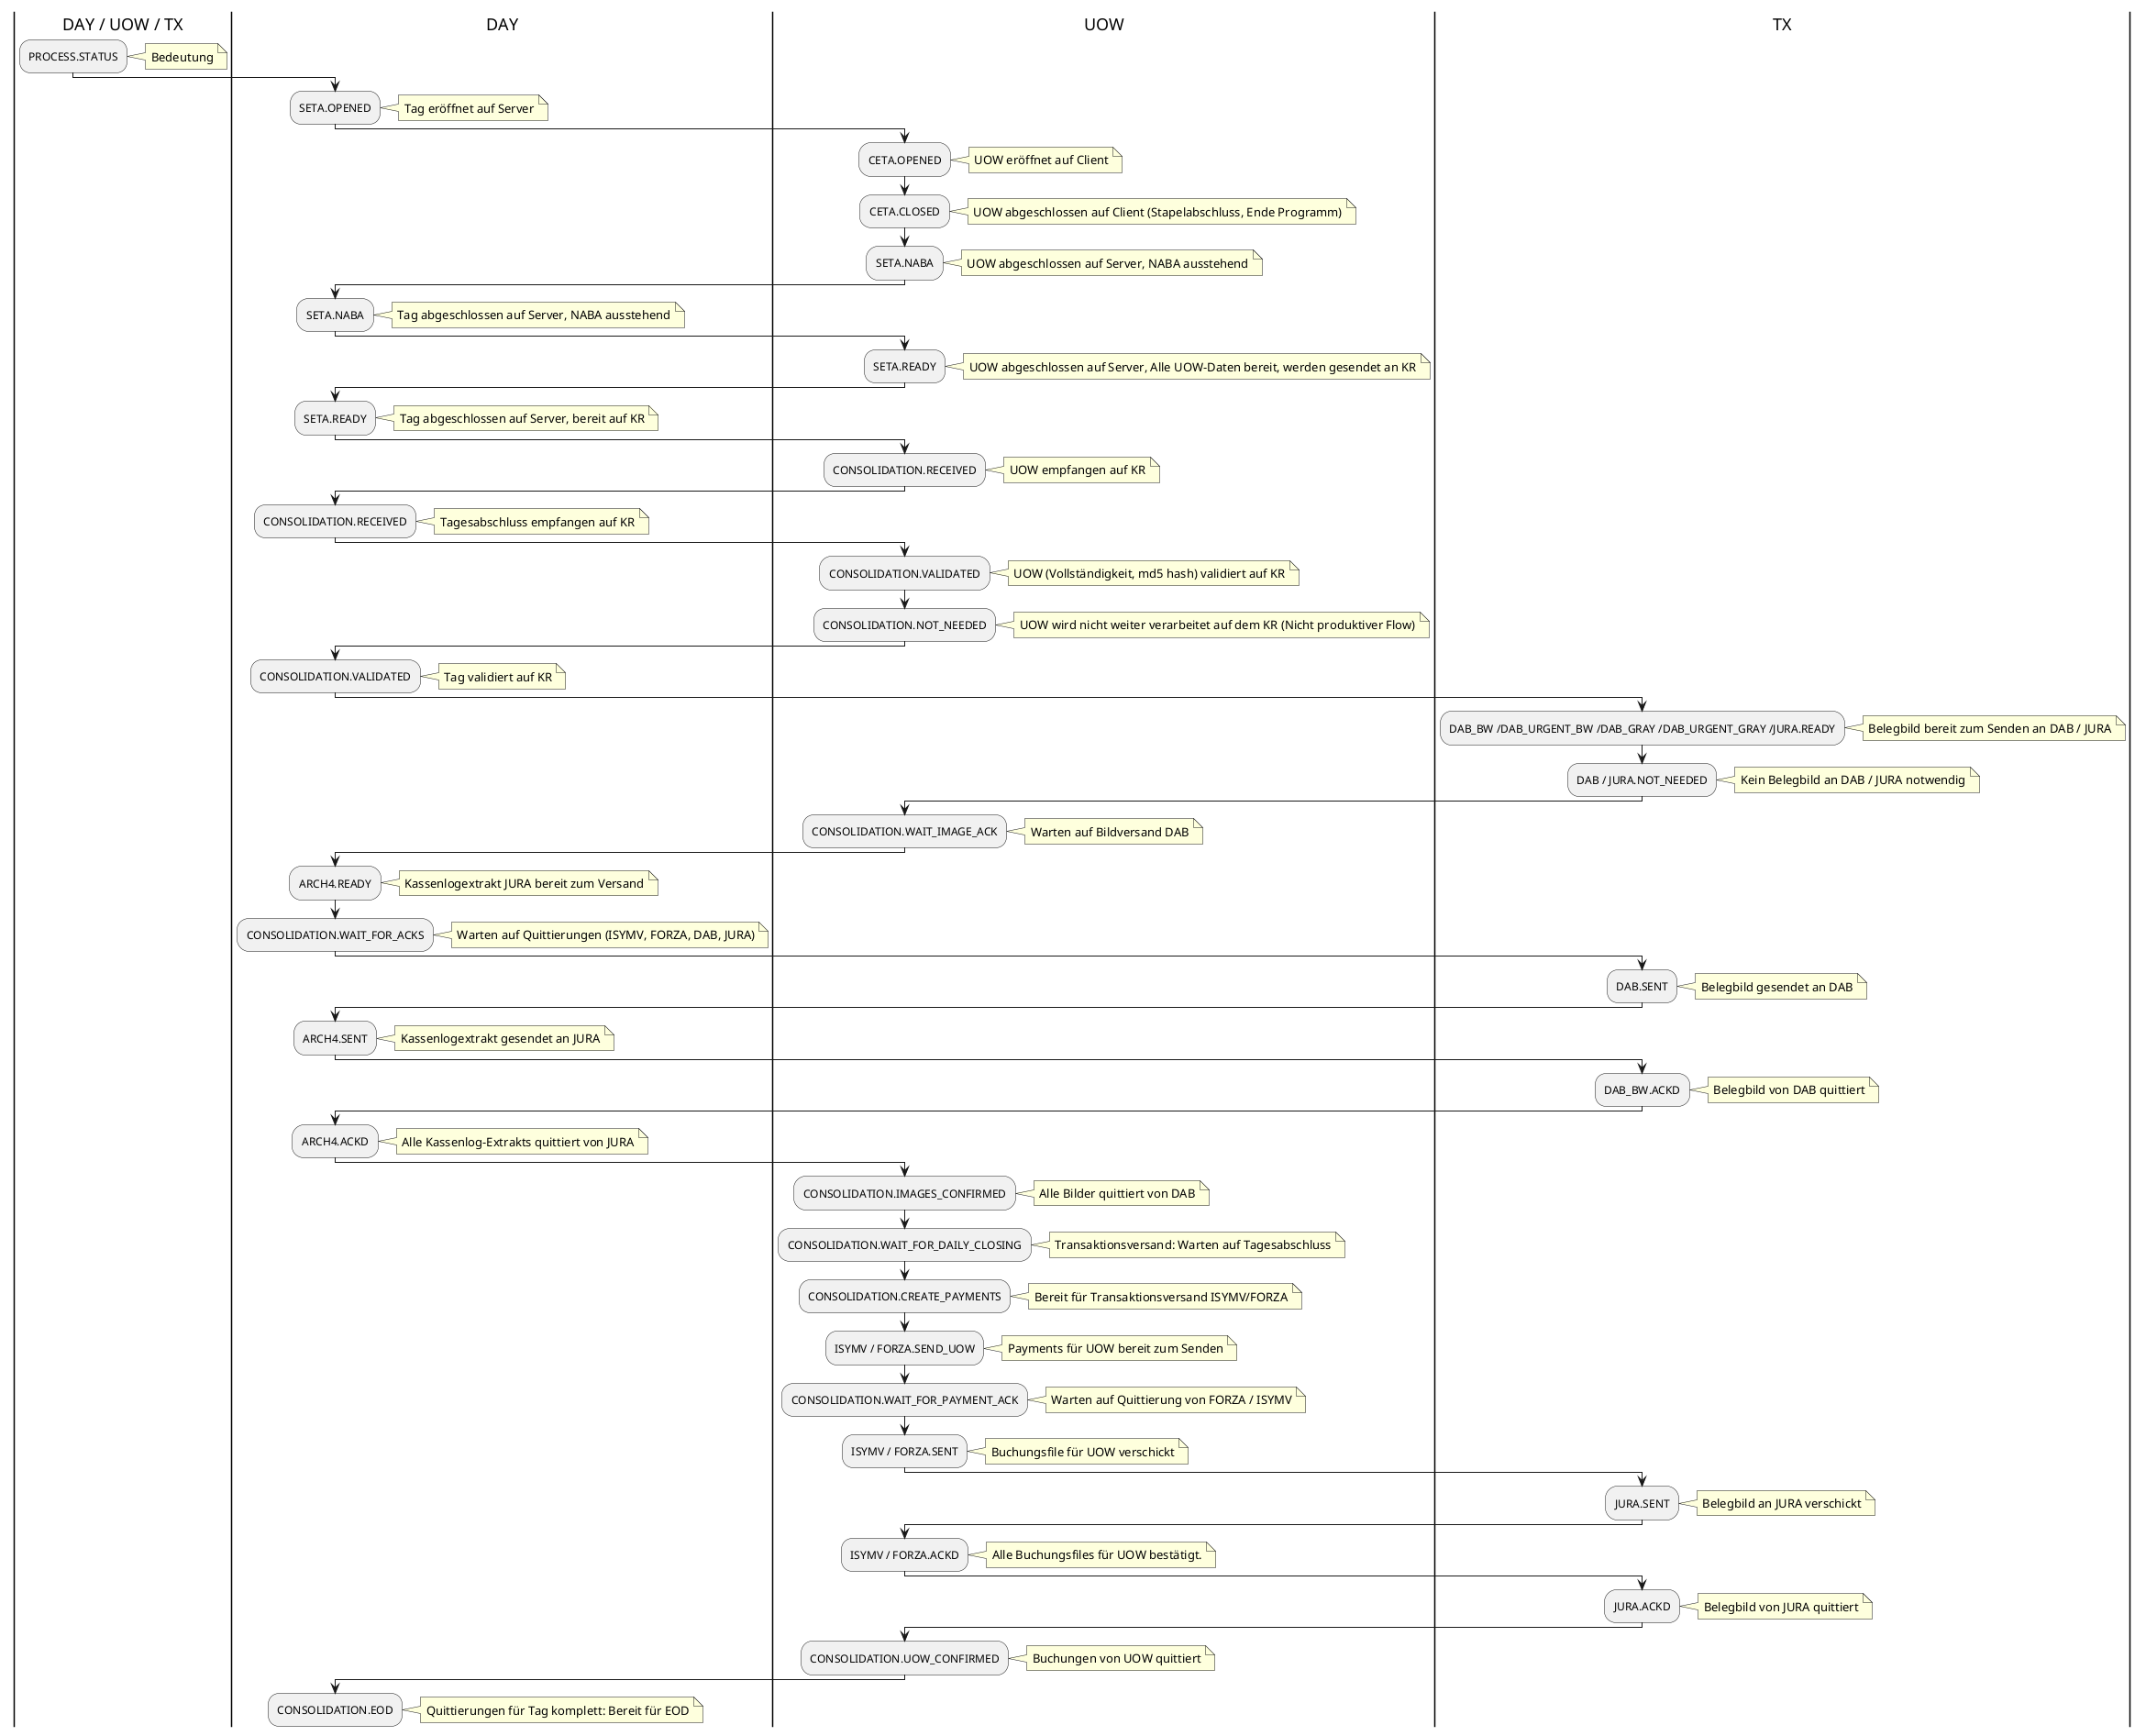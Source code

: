 @startuml
|DAY / UOW / TX|
:PROCESS.STATUS;
note right
  Bedeutung
end note
|DAY|
:SETA.OPENED;
note right
  Tag eröffnet auf Server
end note
|UOW|
:CETA.OPENED;
note right
  UOW eröffnet auf Client
end note
|UOW|
:CETA.CLOSED;
note right
  UOW abgeschlossen auf Client (Stapelabschluss, Ende Programm)
end note
|UOW|
:SETA.NABA;
note right
  UOW abgeschlossen auf Server, NABA ausstehend
end note
|DAY|
:SETA.NABA;
note right
  Tag abgeschlossen auf Server, NABA ausstehend
end note
|UOW|
:SETA.READY;
note right
  UOW abgeschlossen auf Server, Alle UOW-Daten bereit, werden gesendet an KR
end note
|DAY|
:SETA.READY;
note right
  Tag abgeschlossen auf Server, bereit auf KR
end note
|UOW|
:CONSOLIDATION.RECEIVED;
note right
  UOW empfangen auf KR
end note
|DAY|
:CONSOLIDATION.RECEIVED;
note right
  Tagesabschluss empfangen auf KR
end note
|UOW|
:CONSOLIDATION.VALIDATED;
note right
  UOW (Vollständigkeit, md5 hash) validiert auf KR
end note
|UOW|
:CONSOLIDATION.NOT_NEEDED;
note right
  UOW wird nicht weiter verarbeitet auf dem KR (Nicht produktiver Flow)
end note
|DAY|
:CONSOLIDATION.VALIDATED;
note right
  Tag validiert auf KR
end note
|TX|
:DAB_BW /DAB_URGENT_BW /DAB_GRAY /DAB_URGENT_GRAY /JURA.READY;
note right
  Belegbild bereit zum Senden an DAB / JURA
end note
|TX|
:DAB / JURA.NOT_NEEDED;
note right
  Kein Belegbild an DAB / JURA notwendig
end note
|UOW|
:CONSOLIDATION.WAIT_IMAGE_ACK;
note right
  Warten auf Bildversand DAB
end note
|DAY|
:ARCH4.READY;
note right
  Kassenlogextrakt JURA bereit zum Versand
end note
|DAY|
:CONSOLIDATION.WAIT_FOR_ACKS;
note right
  Warten auf Quittierungen (ISYMV, FORZA, DAB, JURA)
end note
|TX|
:DAB.SENT;
note right
  Belegbild gesendet an DAB
end note
|DAY|
:ARCH4.SENT;
note right
  Kassenlogextrakt gesendet an JURA
end note
|TX|
:DAB_BW.ACKD;
note right
  Belegbild von DAB quittiert
end note
|DAY|
:ARCH4.ACKD;
note right
  Alle Kassenlog-Extrakts quittiert von JURA
end note
|UOW|
:CONSOLIDATION.IMAGES_CONFIRMED;
note right
  Alle Bilder quittiert von DAB
end note
|UOW|
:CONSOLIDATION.WAIT_FOR_DAILY_CLOSING;
note right
  Transaktionsversand: Warten auf Tagesabschluss
end note
|UOW|
:CONSOLIDATION.CREATE_PAYMENTS;
note right
  Bereit für Transaktionsversand ISYMV/FORZA
end note
|UOW|
:ISYMV / FORZA.SEND_UOW;
note right
  Payments für UOW bereit zum Senden
end note
|UOW|
:CONSOLIDATION.WAIT_FOR_PAYMENT_ACK;
note right
  Warten auf Quittierung von FORZA / ISYMV
end note
|UOW|
:ISYMV / FORZA.SENT;
note right
  Buchungsfile für UOW verschickt
end note
|TX|
:JURA.SENT;
note right
  Belegbild an JURA verschickt
end note
|UOW|
:ISYMV / FORZA.ACKD;
note right
  Alle Buchungsfiles für UOW bestätigt.
end note
|TX|
:JURA.ACKD;
note right
  Belegbild von JURA quittiert
end note
|UOW|
:CONSOLIDATION.UOW_CONFIRMED;
note right
  Buchungen von UOW quittiert
end note
|DAY|
:CONSOLIDATION.EOD;
note right
  Quittierungen für Tag komplett: Bereit für EOD
end note
@enduml
